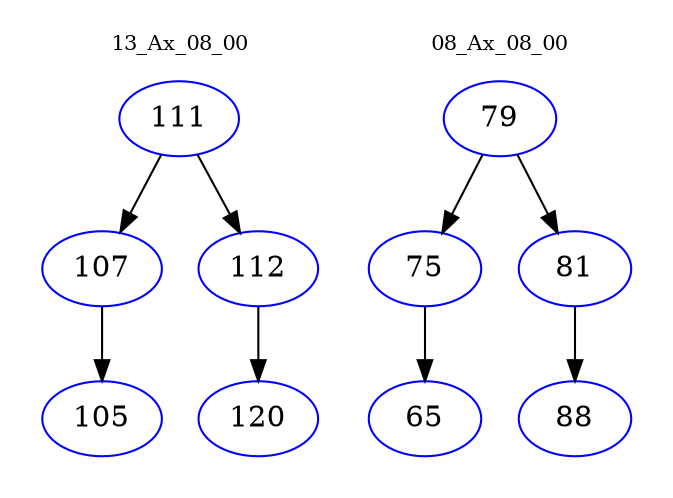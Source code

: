 digraph{
subgraph cluster_0 {
color = white
label = "13_Ax_08_00";
fontsize=10;
T0_111 [label="111", color="blue"]
T0_111 -> T0_107 [color="black"]
T0_107 [label="107", color="blue"]
T0_107 -> T0_105 [color="black"]
T0_105 [label="105", color="blue"]
T0_111 -> T0_112 [color="black"]
T0_112 [label="112", color="blue"]
T0_112 -> T0_120 [color="black"]
T0_120 [label="120", color="blue"]
}
subgraph cluster_1 {
color = white
label = "08_Ax_08_00";
fontsize=10;
T1_79 [label="79", color="blue"]
T1_79 -> T1_75 [color="black"]
T1_75 [label="75", color="blue"]
T1_75 -> T1_65 [color="black"]
T1_65 [label="65", color="blue"]
T1_79 -> T1_81 [color="black"]
T1_81 [label="81", color="blue"]
T1_81 -> T1_88 [color="black"]
T1_88 [label="88", color="blue"]
}
}
